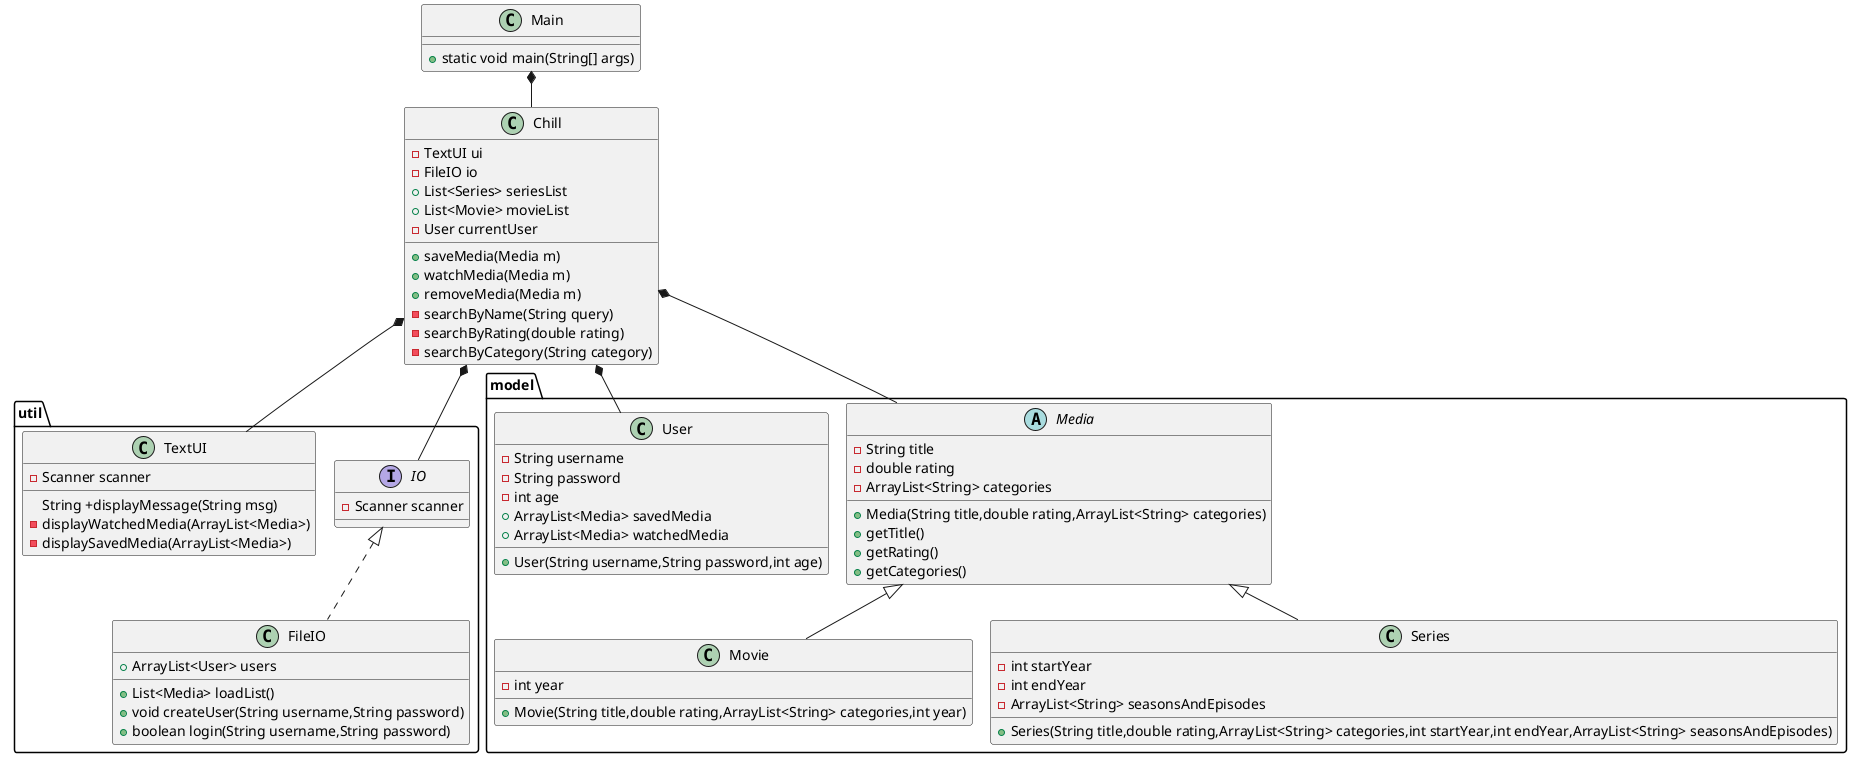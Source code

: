 @startuml
'https://plantuml.com/class-diagram
!pragma layout smetana

class Main{
    +static void main(String[] args)
}

class Chill{
    -TextUI ui
    -FileIO io
    +List<Series> seriesList
    +List<Movie> movieList
    -User currentUser
    +saveMedia(Media m)
    +watchMedia(Media m)
    +removeMedia(Media m)
    -searchByName(String query)
    -searchByRating(double rating)
    -searchByCategory(String category)
}

package "util"{
    Interface IO{
        -Scanner scanner
    }

    class FileIO implements IO{
        +ArrayList<User> users
        +List<Media> loadList()
        +void createUser(String username,String password)
        +boolean login(String username,String password)
    }

    class TextUI{
        -Scanner scanner
        String +displayMessage(String msg)
        -displayWatchedMedia(ArrayList<Media>)
        -displaySavedMedia(ArrayList<Media>)
    }
}

package "model"{
    abstract class Media{
        -String title
        -double rating
        -ArrayList<String> categories
        +Media(String title,double rating,ArrayList<String> categories)
        +getTitle()
        +getRating()
        +getCategories()
    }

    class Movie extends Media{
        -int year
        +Movie(String title,double rating,ArrayList<String> categories,int year)
    }

    class Series extends Media{
        -int startYear
        -int endYear
        -ArrayList<String> seasonsAndEpisodes
        +Series(String title,double rating,ArrayList<String> categories,int startYear,int endYear,ArrayList<String> seasonsAndEpisodes)
    }

    class User{
        -String username
        -String password
        -int age
        +ArrayList<Media> savedMedia
        +ArrayList<Media> watchedMedia
        +User(String username,String password,int age)
    }
}

Main *-- Chill
Chill *-- TextUI
Chill *-- User
Chill *-- Media
Chill *-- IO


@enduml